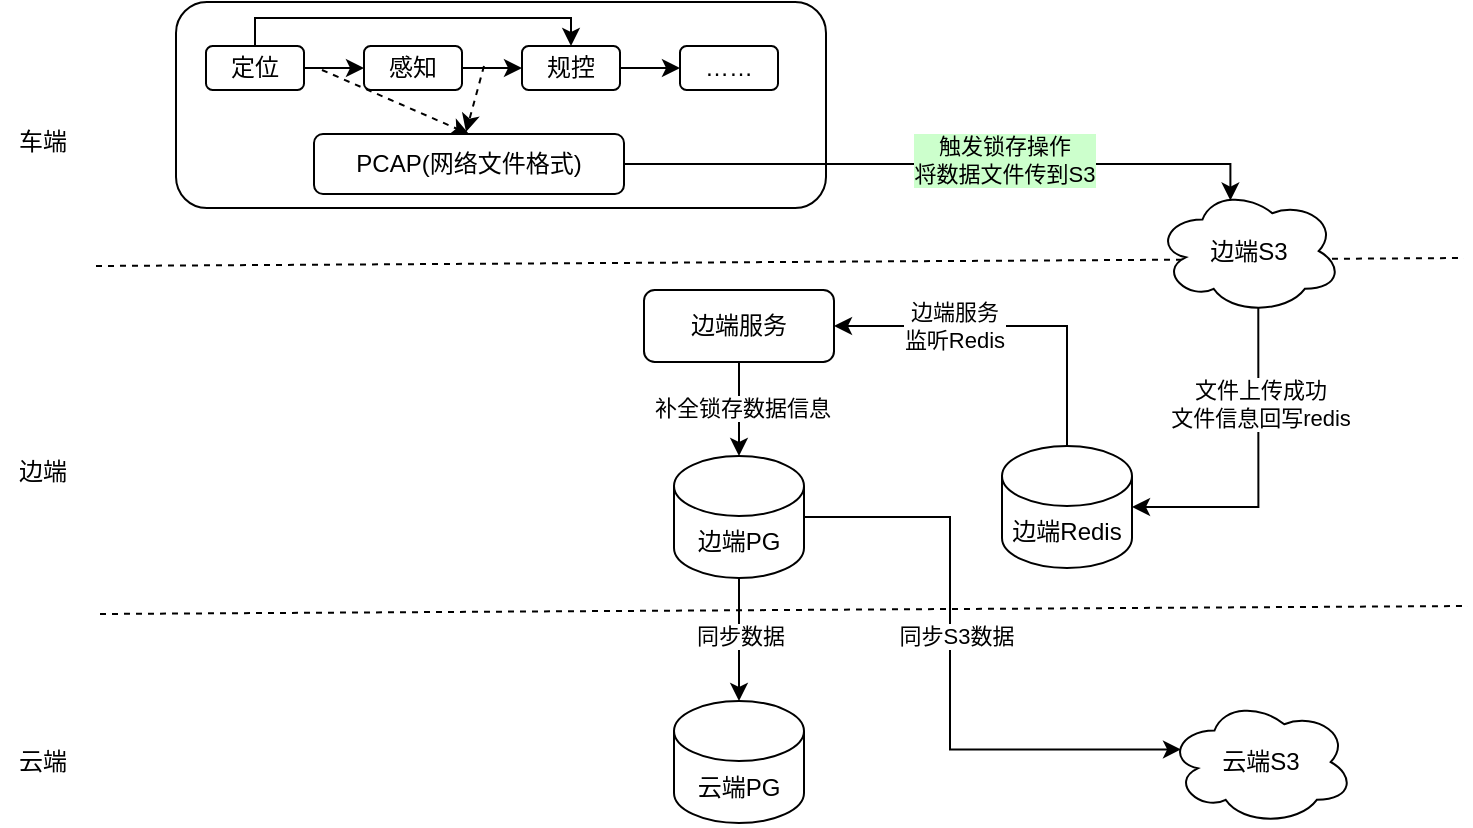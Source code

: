 <mxfile version="24.7.17">
  <diagram name="第 1 页" id="n16LDL_aUKiKyeh5GTJZ">
    <mxGraphModel dx="1050" dy="530" grid="0" gridSize="10" guides="1" tooltips="1" connect="1" arrows="1" fold="1" page="1" pageScale="1" pageWidth="827" pageHeight="1169" math="0" shadow="0">
      <root>
        <mxCell id="0" />
        <mxCell id="1" parent="0" />
        <mxCell id="7jD47ZPkDI5JuOup1UDq-3" value="" style="endArrow=none;dashed=1;html=1;rounded=0;" edge="1" parent="1">
          <mxGeometry width="50" height="50" relative="1" as="geometry">
            <mxPoint x="65" y="276" as="sourcePoint" />
            <mxPoint x="749" y="272" as="targetPoint" />
          </mxGeometry>
        </mxCell>
        <mxCell id="7jD47ZPkDI5JuOup1UDq-4" value="" style="endArrow=none;dashed=1;html=1;rounded=0;" edge="1" parent="1">
          <mxGeometry width="50" height="50" relative="1" as="geometry">
            <mxPoint x="67" y="450" as="sourcePoint" />
            <mxPoint x="751" y="446" as="targetPoint" />
          </mxGeometry>
        </mxCell>
        <mxCell id="7jD47ZPkDI5JuOup1UDq-6" value="车端" style="text;html=1;align=center;verticalAlign=middle;resizable=0;points=[];autosize=1;strokeColor=none;fillColor=none;" vertex="1" parent="1">
          <mxGeometry x="17" y="201" width="42" height="26" as="geometry" />
        </mxCell>
        <mxCell id="7jD47ZPkDI5JuOup1UDq-7" value="边端" style="text;html=1;align=center;verticalAlign=middle;resizable=0;points=[];autosize=1;strokeColor=none;fillColor=none;" vertex="1" parent="1">
          <mxGeometry x="17" y="366" width="42" height="26" as="geometry" />
        </mxCell>
        <mxCell id="7jD47ZPkDI5JuOup1UDq-8" value="云端" style="text;html=1;align=center;verticalAlign=middle;resizable=0;points=[];autosize=1;strokeColor=none;fillColor=none;" vertex="1" parent="1">
          <mxGeometry x="17" y="511" width="42" height="26" as="geometry" />
        </mxCell>
        <mxCell id="7jD47ZPkDI5JuOup1UDq-9" value="" style="rounded=1;whiteSpace=wrap;html=1;" vertex="1" parent="1">
          <mxGeometry x="105" y="144" width="325" height="103" as="geometry" />
        </mxCell>
        <mxCell id="7jD47ZPkDI5JuOup1UDq-12" value="" style="edgeStyle=orthogonalEdgeStyle;rounded=0;orthogonalLoop=1;jettySize=auto;html=1;" edge="1" parent="1" source="7jD47ZPkDI5JuOup1UDq-10" target="7jD47ZPkDI5JuOup1UDq-11">
          <mxGeometry relative="1" as="geometry" />
        </mxCell>
        <mxCell id="7jD47ZPkDI5JuOup1UDq-20" style="edgeStyle=orthogonalEdgeStyle;rounded=0;orthogonalLoop=1;jettySize=auto;html=1;entryX=0.5;entryY=0;entryDx=0;entryDy=0;" edge="1" parent="1" source="7jD47ZPkDI5JuOup1UDq-10" target="7jD47ZPkDI5JuOup1UDq-14">
          <mxGeometry relative="1" as="geometry">
            <Array as="points">
              <mxPoint x="145" y="152" />
              <mxPoint x="303" y="152" />
            </Array>
          </mxGeometry>
        </mxCell>
        <mxCell id="7jD47ZPkDI5JuOup1UDq-10" value="定位" style="rounded=1;whiteSpace=wrap;html=1;" vertex="1" parent="1">
          <mxGeometry x="120" y="166" width="49" height="22" as="geometry" />
        </mxCell>
        <mxCell id="7jD47ZPkDI5JuOup1UDq-15" value="" style="edgeStyle=orthogonalEdgeStyle;rounded=0;orthogonalLoop=1;jettySize=auto;html=1;" edge="1" parent="1" source="7jD47ZPkDI5JuOup1UDq-11" target="7jD47ZPkDI5JuOup1UDq-14">
          <mxGeometry relative="1" as="geometry" />
        </mxCell>
        <mxCell id="7jD47ZPkDI5JuOup1UDq-11" value="感知" style="rounded=1;whiteSpace=wrap;html=1;" vertex="1" parent="1">
          <mxGeometry x="199" y="166" width="49" height="22" as="geometry" />
        </mxCell>
        <mxCell id="7jD47ZPkDI5JuOup1UDq-17" value="" style="edgeStyle=orthogonalEdgeStyle;rounded=0;orthogonalLoop=1;jettySize=auto;html=1;" edge="1" parent="1" source="7jD47ZPkDI5JuOup1UDq-14" target="7jD47ZPkDI5JuOup1UDq-16">
          <mxGeometry relative="1" as="geometry" />
        </mxCell>
        <mxCell id="7jD47ZPkDI5JuOup1UDq-14" value="规控" style="rounded=1;whiteSpace=wrap;html=1;" vertex="1" parent="1">
          <mxGeometry x="278" y="166" width="49" height="22" as="geometry" />
        </mxCell>
        <mxCell id="7jD47ZPkDI5JuOup1UDq-16" value="……" style="rounded=1;whiteSpace=wrap;html=1;" vertex="1" parent="1">
          <mxGeometry x="357" y="166" width="49" height="22" as="geometry" />
        </mxCell>
        <mxCell id="7jD47ZPkDI5JuOup1UDq-18" value="PCAP(网络文件格式)" style="rounded=1;whiteSpace=wrap;html=1;" vertex="1" parent="1">
          <mxGeometry x="174" y="210" width="155" height="30" as="geometry" />
        </mxCell>
        <mxCell id="7jD47ZPkDI5JuOup1UDq-21" value="" style="endArrow=classic;html=1;rounded=0;entryX=0.5;entryY=0;entryDx=0;entryDy=0;dashed=1;" edge="1" parent="1" target="7jD47ZPkDI5JuOup1UDq-18">
          <mxGeometry width="50" height="50" relative="1" as="geometry">
            <mxPoint x="177.997" y="178" as="sourcePoint" />
            <mxPoint x="291.36" y="282" as="targetPoint" />
          </mxGeometry>
        </mxCell>
        <mxCell id="7jD47ZPkDI5JuOup1UDq-22" value="" style="endArrow=classic;html=1;rounded=0;dashed=1;" edge="1" parent="1">
          <mxGeometry width="50" height="50" relative="1" as="geometry">
            <mxPoint x="259" y="176" as="sourcePoint" />
            <mxPoint x="250" y="209" as="targetPoint" />
          </mxGeometry>
        </mxCell>
        <mxCell id="7jD47ZPkDI5JuOup1UDq-23" value="边端S3" style="ellipse;shape=cloud;whiteSpace=wrap;html=1;" vertex="1" parent="1">
          <mxGeometry x="595" y="237" width="93" height="63" as="geometry" />
        </mxCell>
        <mxCell id="7jD47ZPkDI5JuOup1UDq-38" style="edgeStyle=orthogonalEdgeStyle;rounded=0;orthogonalLoop=1;jettySize=auto;html=1;" edge="1" parent="1" source="7jD47ZPkDI5JuOup1UDq-25" target="7jD47ZPkDI5JuOup1UDq-37">
          <mxGeometry relative="1" as="geometry" />
        </mxCell>
        <mxCell id="7jD47ZPkDI5JuOup1UDq-39" value="同步数据" style="edgeLabel;html=1;align=center;verticalAlign=middle;resizable=0;points=[];" vertex="1" connectable="0" parent="7jD47ZPkDI5JuOup1UDq-38">
          <mxGeometry x="-0.063" relative="1" as="geometry">
            <mxPoint as="offset" />
          </mxGeometry>
        </mxCell>
        <mxCell id="7jD47ZPkDI5JuOup1UDq-25" value="边端PG" style="shape=cylinder3;whiteSpace=wrap;html=1;boundedLbl=1;backgroundOutline=1;size=15;" vertex="1" parent="1">
          <mxGeometry x="354" y="371" width="65" height="61" as="geometry" />
        </mxCell>
        <mxCell id="7jD47ZPkDI5JuOup1UDq-33" style="edgeStyle=orthogonalEdgeStyle;rounded=0;orthogonalLoop=1;jettySize=auto;html=1;entryX=1;entryY=0.5;entryDx=0;entryDy=0;exitX=0.5;exitY=0;exitDx=0;exitDy=0;exitPerimeter=0;" edge="1" parent="1" source="7jD47ZPkDI5JuOup1UDq-26" target="7jD47ZPkDI5JuOup1UDq-32">
          <mxGeometry relative="1" as="geometry" />
        </mxCell>
        <mxCell id="7jD47ZPkDI5JuOup1UDq-34" value="边端服务&lt;div&gt;监听Redis&lt;/div&gt;" style="edgeLabel;html=1;align=center;verticalAlign=middle;resizable=0;points=[];" vertex="1" connectable="0" parent="7jD47ZPkDI5JuOup1UDq-33">
          <mxGeometry x="0.322" relative="1" as="geometry">
            <mxPoint as="offset" />
          </mxGeometry>
        </mxCell>
        <mxCell id="7jD47ZPkDI5JuOup1UDq-26" value="边端Redis" style="shape=cylinder3;whiteSpace=wrap;html=1;boundedLbl=1;backgroundOutline=1;size=15;" vertex="1" parent="1">
          <mxGeometry x="518" y="366" width="65" height="61" as="geometry" />
        </mxCell>
        <mxCell id="7jD47ZPkDI5JuOup1UDq-28" style="edgeStyle=orthogonalEdgeStyle;rounded=0;orthogonalLoop=1;jettySize=auto;html=1;entryX=0.4;entryY=0.1;entryDx=0;entryDy=0;entryPerimeter=0;" edge="1" parent="1" source="7jD47ZPkDI5JuOup1UDq-18" target="7jD47ZPkDI5JuOup1UDq-23">
          <mxGeometry relative="1" as="geometry">
            <Array as="points">
              <mxPoint x="632" y="225" />
            </Array>
          </mxGeometry>
        </mxCell>
        <mxCell id="7jD47ZPkDI5JuOup1UDq-29" value="触发锁存操作&lt;div&gt;将数据文件传到S3&lt;/div&gt;" style="edgeLabel;html=1;align=center;verticalAlign=middle;resizable=0;points=[];labelBackgroundColor=#CCFFCC;" vertex="1" connectable="0" parent="7jD47ZPkDI5JuOup1UDq-28">
          <mxGeometry x="0.181" y="2" relative="1" as="geometry">
            <mxPoint as="offset" />
          </mxGeometry>
        </mxCell>
        <mxCell id="7jD47ZPkDI5JuOup1UDq-30" style="edgeStyle=orthogonalEdgeStyle;rounded=0;orthogonalLoop=1;jettySize=auto;html=1;entryX=1;entryY=0.5;entryDx=0;entryDy=0;entryPerimeter=0;exitX=0.55;exitY=0.95;exitDx=0;exitDy=0;exitPerimeter=0;" edge="1" parent="1" source="7jD47ZPkDI5JuOup1UDq-23" target="7jD47ZPkDI5JuOup1UDq-26">
          <mxGeometry relative="1" as="geometry">
            <Array as="points">
              <mxPoint x="646" y="397" />
            </Array>
          </mxGeometry>
        </mxCell>
        <mxCell id="7jD47ZPkDI5JuOup1UDq-31" value="文件上传成功&lt;div&gt;文件信息回写redis&lt;/div&gt;" style="edgeLabel;html=1;align=center;verticalAlign=middle;resizable=0;points=[];" vertex="1" connectable="0" parent="7jD47ZPkDI5JuOup1UDq-30">
          <mxGeometry x="-0.411" y="1" relative="1" as="geometry">
            <mxPoint as="offset" />
          </mxGeometry>
        </mxCell>
        <mxCell id="7jD47ZPkDI5JuOup1UDq-35" style="edgeStyle=orthogonalEdgeStyle;rounded=0;orthogonalLoop=1;jettySize=auto;html=1;" edge="1" parent="1" source="7jD47ZPkDI5JuOup1UDq-32" target="7jD47ZPkDI5JuOup1UDq-25">
          <mxGeometry relative="1" as="geometry" />
        </mxCell>
        <mxCell id="7jD47ZPkDI5JuOup1UDq-36" value="补全锁存数据信息" style="edgeLabel;html=1;align=center;verticalAlign=middle;resizable=0;points=[];" vertex="1" connectable="0" parent="7jD47ZPkDI5JuOup1UDq-35">
          <mxGeometry x="-0.03" y="1" relative="1" as="geometry">
            <mxPoint as="offset" />
          </mxGeometry>
        </mxCell>
        <mxCell id="7jD47ZPkDI5JuOup1UDq-32" value="边端服务" style="rounded=1;whiteSpace=wrap;html=1;" vertex="1" parent="1">
          <mxGeometry x="339" y="288" width="95" height="36" as="geometry" />
        </mxCell>
        <mxCell id="7jD47ZPkDI5JuOup1UDq-37" value="云端PG" style="shape=cylinder3;whiteSpace=wrap;html=1;boundedLbl=1;backgroundOutline=1;size=15;" vertex="1" parent="1">
          <mxGeometry x="354" y="493.5" width="65" height="61" as="geometry" />
        </mxCell>
        <mxCell id="7jD47ZPkDI5JuOup1UDq-40" value="云端S3" style="ellipse;shape=cloud;whiteSpace=wrap;html=1;" vertex="1" parent="1">
          <mxGeometry x="601" y="492.5" width="93" height="63" as="geometry" />
        </mxCell>
        <mxCell id="7jD47ZPkDI5JuOup1UDq-42" style="edgeStyle=orthogonalEdgeStyle;rounded=0;orthogonalLoop=1;jettySize=auto;html=1;entryX=0.07;entryY=0.4;entryDx=0;entryDy=0;entryPerimeter=0;" edge="1" parent="1" source="7jD47ZPkDI5JuOup1UDq-25" target="7jD47ZPkDI5JuOup1UDq-40">
          <mxGeometry relative="1" as="geometry">
            <Array as="points">
              <mxPoint x="492" y="402" />
              <mxPoint x="492" y="518" />
            </Array>
          </mxGeometry>
        </mxCell>
        <mxCell id="7jD47ZPkDI5JuOup1UDq-43" value="同步S3数据" style="edgeLabel;html=1;align=center;verticalAlign=middle;resizable=0;points=[];" vertex="1" connectable="0" parent="7jD47ZPkDI5JuOup1UDq-42">
          <mxGeometry x="-0.132" y="3" relative="1" as="geometry">
            <mxPoint as="offset" />
          </mxGeometry>
        </mxCell>
      </root>
    </mxGraphModel>
  </diagram>
</mxfile>
